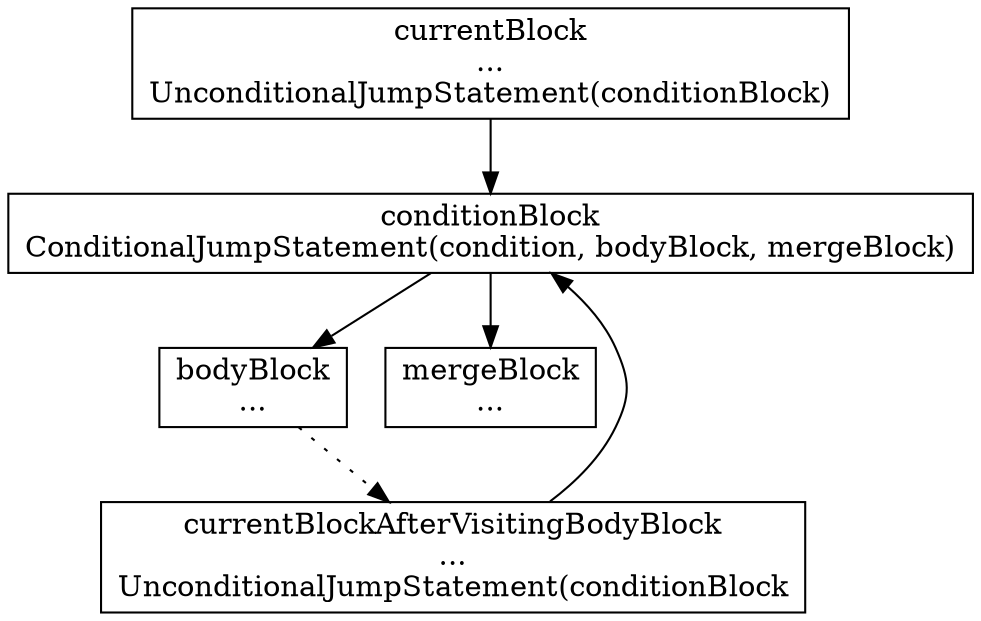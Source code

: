 digraph G {
    node [shape=box]
    currentBlock [label=<currentBlock<BR/>...<BR/>UnconditionalJumpStatement(conditionBlock)>];
    conditionBlock [label=<conditionBlock<BR/>ConditionalJumpStatement(condition, bodyBlock, mergeBlock)>];
    currentBlockAfterVisitingBodyBlock [label=<currentBlockAfterVisitingBodyBlock<BR/>...<BR/>UnconditionalJumpStatement(conditionBlock>];
    bodyBlock [label=<bodyBlock<BR/>...>];
    mergeBlock [label=<mergeBlock<BR/>...>];
    currentBlock -> conditionBlock;
    conditionBlock -> bodyBlock;
    conditionBlock -> mergeBlock;
    bodyBlock -> currentBlockAfterVisitingBodyBlock [style=dotted];
    currentBlockAfterVisitingBodyBlock -> conditionBlock;
}